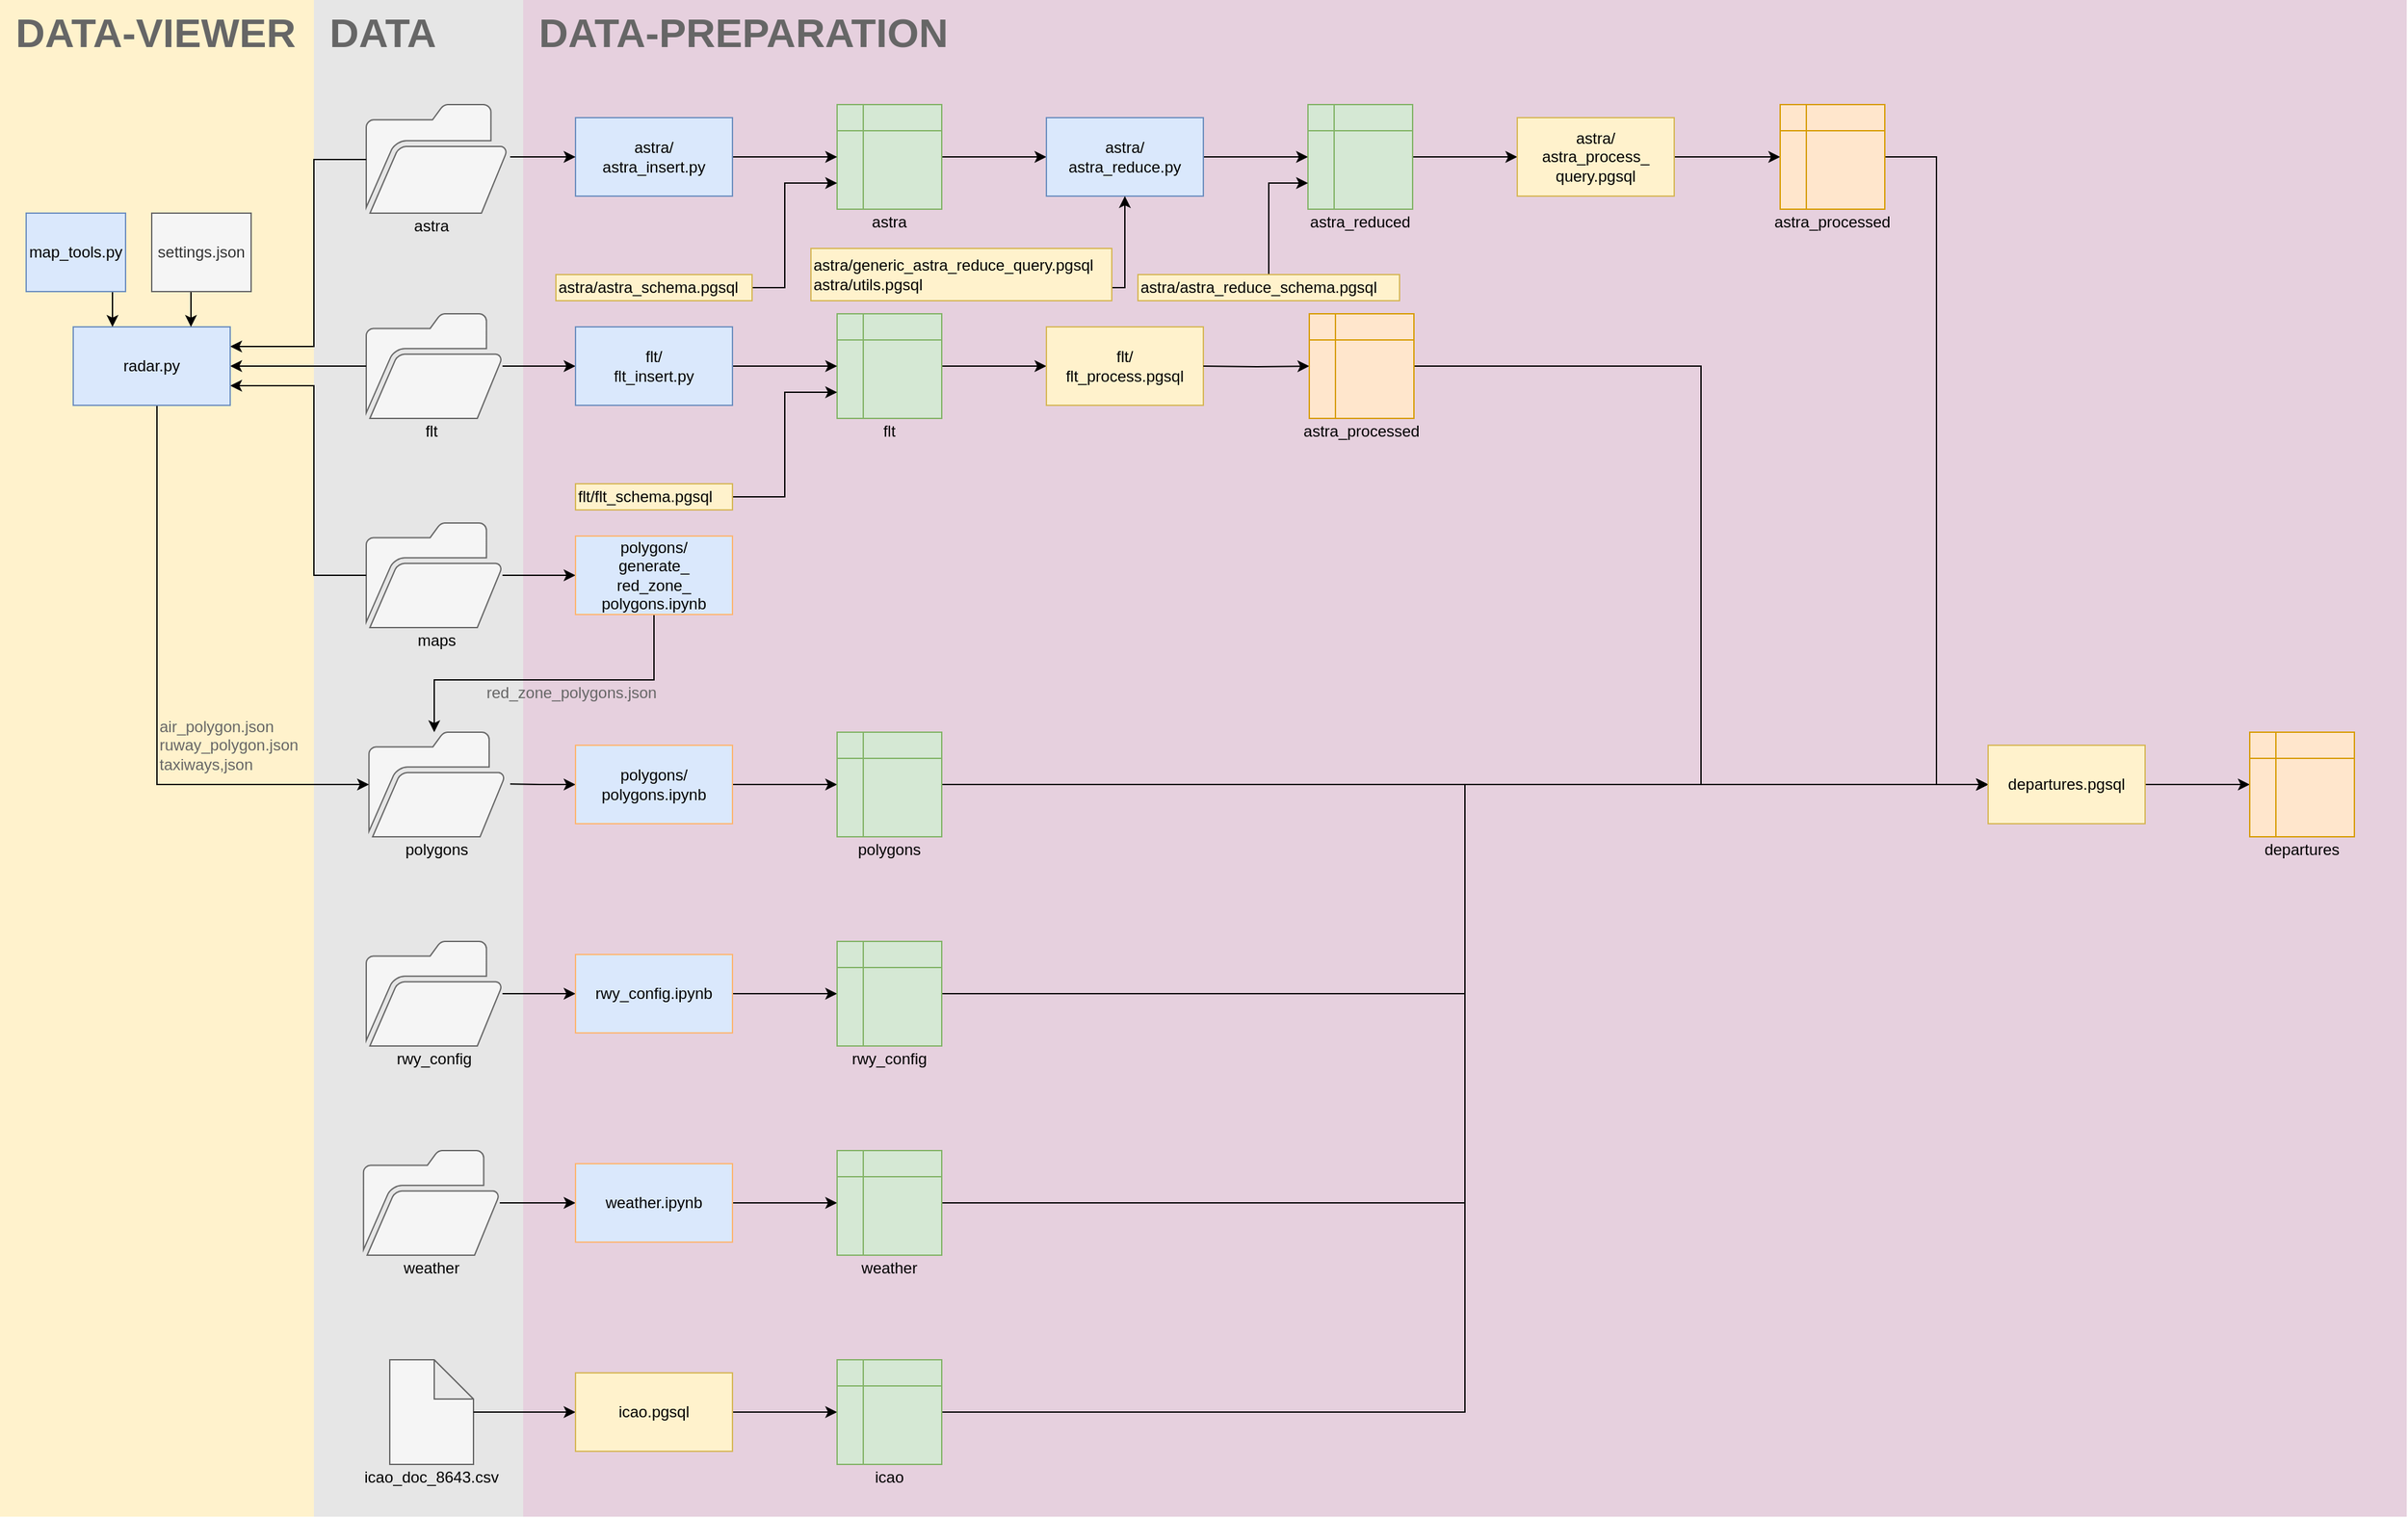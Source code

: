 <mxfile version="14.7.8" type="device"><diagram id="Cz3nSBxjieLtS3n7N6r_" name="Page-1"><mxGraphModel dx="3197" dy="1300" grid="1" gridSize="10" guides="1" tooltips="1" connect="1" arrows="1" fold="1" page="1" pageScale="1" pageWidth="827" pageHeight="1169" math="0" shadow="0"><root><mxCell id="0"/><mxCell id="1" parent="0"/><mxCell id="Nxpa4Mcn7WSmpGCfWJI3-142" value="" style="rounded=0;whiteSpace=wrap;html=1;fontColor=#666666;align=left;strokeColor=none;fillColor=#E6D0DE;" vertex="1" parent="1"><mxGeometry x="240" y="40" width="1440" height="1160" as="geometry"/></mxCell><mxCell id="Nxpa4Mcn7WSmpGCfWJI3-141" value="" style="rounded=0;whiteSpace=wrap;html=1;fontColor=#666666;align=left;strokeColor=none;fillColor=#E6E6E6;" vertex="1" parent="1"><mxGeometry x="80" y="40" width="160" height="1160" as="geometry"/></mxCell><mxCell id="Nxpa4Mcn7WSmpGCfWJI3-140" value="" style="rounded=0;whiteSpace=wrap;html=1;fontColor=#666666;align=left;strokeColor=none;fillColor=#FFF2CC;" vertex="1" parent="1"><mxGeometry x="-160" y="40" width="240" height="1160" as="geometry"/></mxCell><mxCell id="Nxpa4Mcn7WSmpGCfWJI3-3" value="" style="pointerEvents=1;shadow=0;dashed=0;html=1;labelPosition=center;verticalLabelPosition=bottom;verticalAlign=top;outlineConnect=0;align=center;shape=mxgraph.office.concepts.folder_open;fillColor=#f5f5f5;strokeColor=#666666;fontColor=#333333;" vertex="1" parent="1"><mxGeometry x="120" y="440" width="104.19" height="80" as="geometry"/></mxCell><mxCell id="Nxpa4Mcn7WSmpGCfWJI3-1" value="" style="pointerEvents=1;shadow=0;dashed=0;html=1;labelPosition=center;verticalLabelPosition=bottom;verticalAlign=top;outlineConnect=0;align=center;shape=mxgraph.office.concepts.folder_open;fillColor=#f5f5f5;strokeColor=#666666;fontColor=#333333;" vertex="1" parent="1"><mxGeometry x="120" y="120" width="108.09" height="83" as="geometry"/></mxCell><mxCell id="Nxpa4Mcn7WSmpGCfWJI3-2" value="" style="pointerEvents=1;shadow=0;dashed=0;html=1;labelPosition=center;verticalLabelPosition=bottom;verticalAlign=top;outlineConnect=0;align=center;shape=mxgraph.office.concepts.folder_open;fillColor=#f5f5f5;strokeColor=#666666;fontColor=#333333;" vertex="1" parent="1"><mxGeometry x="122.1" y="600" width="104.19" height="80" as="geometry"/></mxCell><mxCell id="Nxpa4Mcn7WSmpGCfWJI3-4" value="" style="pointerEvents=1;shadow=0;dashed=0;html=1;labelPosition=center;verticalLabelPosition=bottom;verticalAlign=top;outlineConnect=0;align=center;shape=mxgraph.office.concepts.folder_open;fillColor=#f5f5f5;strokeColor=#666666;fontColor=#333333;" vertex="1" parent="1"><mxGeometry x="120" y="280" width="104.19" height="80" as="geometry"/></mxCell><mxCell id="Nxpa4Mcn7WSmpGCfWJI3-5" value="" style="pointerEvents=1;shadow=0;dashed=0;html=1;labelPosition=center;verticalLabelPosition=bottom;verticalAlign=top;outlineConnect=0;align=center;shape=mxgraph.office.concepts.folder_open;fillColor=#f5f5f5;strokeColor=#666666;fontColor=#333333;" vertex="1" parent="1"><mxGeometry x="120" y="760" width="104.19" height="80" as="geometry"/></mxCell><mxCell id="Nxpa4Mcn7WSmpGCfWJI3-35" style="edgeStyle=orthogonalEdgeStyle;rounded=0;orthogonalLoop=1;jettySize=auto;html=1;exitX=1;exitY=0.5;exitDx=0;exitDy=0;fontColor=#666666;startArrow=none;startFill=0;endArrow=classic;endFill=1;" edge="1" parent="1" source="Nxpa4Mcn7WSmpGCfWJI3-6" target="Nxpa4Mcn7WSmpGCfWJI3-2"><mxGeometry relative="1" as="geometry"><Array as="points"><mxPoint x="-40" y="320"/><mxPoint x="-40" y="640"/></Array></mxGeometry></mxCell><mxCell id="Nxpa4Mcn7WSmpGCfWJI3-43" style="edgeStyle=orthogonalEdgeStyle;rounded=0;orthogonalLoop=1;jettySize=auto;html=1;exitX=1;exitY=0.25;exitDx=0;exitDy=0;fontColor=#666666;startArrow=classic;startFill=1;endArrow=none;endFill=0;" edge="1" parent="1" source="Nxpa4Mcn7WSmpGCfWJI3-6" target="Nxpa4Mcn7WSmpGCfWJI3-1"><mxGeometry relative="1" as="geometry"><Array as="points"><mxPoint x="80" y="305"/><mxPoint x="80" y="162"/></Array></mxGeometry></mxCell><mxCell id="Nxpa4Mcn7WSmpGCfWJI3-45" style="edgeStyle=orthogonalEdgeStyle;rounded=0;orthogonalLoop=1;jettySize=auto;html=1;exitX=1;exitY=0.5;exitDx=0;exitDy=0;fontColor=#666666;startArrow=classic;startFill=1;endArrow=none;endFill=0;" edge="1" parent="1" source="Nxpa4Mcn7WSmpGCfWJI3-6" target="Nxpa4Mcn7WSmpGCfWJI3-4"><mxGeometry relative="1" as="geometry"/></mxCell><mxCell id="Nxpa4Mcn7WSmpGCfWJI3-46" style="edgeStyle=orthogonalEdgeStyle;rounded=0;orthogonalLoop=1;jettySize=auto;html=1;exitX=1;exitY=0.75;exitDx=0;exitDy=0;fontColor=#666666;startArrow=classic;startFill=1;endArrow=none;endFill=0;" edge="1" parent="1" source="Nxpa4Mcn7WSmpGCfWJI3-6" target="Nxpa4Mcn7WSmpGCfWJI3-3"><mxGeometry relative="1" as="geometry"><Array as="points"><mxPoint x="80" y="335"/><mxPoint x="80" y="480"/></Array></mxGeometry></mxCell><mxCell id="Nxpa4Mcn7WSmpGCfWJI3-6" value="radar.py" style="rounded=0;whiteSpace=wrap;html=1;fillColor=#dae8fc;strokeColor=#6c8ebf;" vertex="1" parent="1"><mxGeometry x="-104" y="290" width="120" height="60" as="geometry"/></mxCell><mxCell id="Nxpa4Mcn7WSmpGCfWJI3-10" value="" style="pointerEvents=1;shadow=0;dashed=0;html=1;labelPosition=center;verticalLabelPosition=bottom;verticalAlign=top;outlineConnect=0;align=center;shape=mxgraph.office.concepts.folder_open;fillColor=#f5f5f5;strokeColor=#666666;fontColor=#333333;" vertex="1" parent="1"><mxGeometry x="117.91" y="920" width="104.19" height="80" as="geometry"/></mxCell><mxCell id="Nxpa4Mcn7WSmpGCfWJI3-12" value="astra" style="text;html=1;strokeColor=none;fillColor=none;align=center;verticalAlign=middle;whiteSpace=wrap;rounded=0;" vertex="1" parent="1"><mxGeometry x="150" y="203" width="40" height="20" as="geometry"/></mxCell><mxCell id="Nxpa4Mcn7WSmpGCfWJI3-13" value="&lt;div&gt;&lt;b&gt;&lt;font style=&quot;font-size: 31px&quot;&gt;DATA&lt;/font&gt;&lt;/b&gt;&lt;/div&gt;" style="text;html=1;strokeColor=none;fillColor=none;align=left;verticalAlign=middle;whiteSpace=wrap;rounded=0;fontColor=#666666;" vertex="1" parent="1"><mxGeometry x="90" y="40" width="470" height="50" as="geometry"/></mxCell><mxCell id="Nxpa4Mcn7WSmpGCfWJI3-15" value="flt" style="text;html=1;strokeColor=none;fillColor=none;align=center;verticalAlign=middle;whiteSpace=wrap;rounded=0;" vertex="1" parent="1"><mxGeometry x="150" y="360" width="40" height="20" as="geometry"/></mxCell><mxCell id="Nxpa4Mcn7WSmpGCfWJI3-16" value="maps" style="text;html=1;strokeColor=none;fillColor=none;align=center;verticalAlign=middle;whiteSpace=wrap;rounded=0;" vertex="1" parent="1"><mxGeometry x="154.05" y="520" width="40" height="20" as="geometry"/></mxCell><mxCell id="Nxpa4Mcn7WSmpGCfWJI3-19" value="&lt;div&gt;polygons&lt;/div&gt;" style="text;html=1;strokeColor=none;fillColor=none;align=center;verticalAlign=middle;whiteSpace=wrap;rounded=0;" vertex="1" parent="1"><mxGeometry x="154.2" y="680" width="40" height="20" as="geometry"/></mxCell><mxCell id="Nxpa4Mcn7WSmpGCfWJI3-20" value="&lt;div&gt;rwy_config&lt;/div&gt;" style="text;html=1;strokeColor=none;fillColor=none;align=center;verticalAlign=middle;whiteSpace=wrap;rounded=0;" vertex="1" parent="1"><mxGeometry x="152.1" y="840" width="40" height="20" as="geometry"/></mxCell><mxCell id="Nxpa4Mcn7WSmpGCfWJI3-22" value="&lt;div&gt;weather&lt;/div&gt;" style="text;html=1;strokeColor=none;fillColor=none;align=center;verticalAlign=middle;whiteSpace=wrap;rounded=0;" vertex="1" parent="1"><mxGeometry x="150.01" y="1000" width="40" height="20" as="geometry"/></mxCell><mxCell id="Nxpa4Mcn7WSmpGCfWJI3-23" style="edgeStyle=orthogonalEdgeStyle;rounded=0;orthogonalLoop=1;jettySize=auto;html=1;exitX=0.5;exitY=1;exitDx=0;exitDy=0;fontColor=#666666;startArrow=classic;startFill=1;endArrow=none;endFill=0;" edge="1" parent="1" source="Nxpa4Mcn7WSmpGCfWJI3-15" target="Nxpa4Mcn7WSmpGCfWJI3-15"><mxGeometry relative="1" as="geometry"/></mxCell><mxCell id="Nxpa4Mcn7WSmpGCfWJI3-31" style="edgeStyle=orthogonalEdgeStyle;rounded=0;orthogonalLoop=1;jettySize=auto;html=1;exitX=0.75;exitY=1;exitDx=0;exitDy=0;entryX=0.25;entryY=0;entryDx=0;entryDy=0;fontColor=#666666;startArrow=none;startFill=0;endArrow=classic;endFill=1;" edge="1" parent="1" source="Nxpa4Mcn7WSmpGCfWJI3-29" target="Nxpa4Mcn7WSmpGCfWJI3-6"><mxGeometry relative="1" as="geometry"/></mxCell><mxCell id="Nxpa4Mcn7WSmpGCfWJI3-29" value="map_tools.py" style="rounded=0;whiteSpace=wrap;html=1;fillColor=#dae8fc;strokeColor=#6c8ebf;" vertex="1" parent="1"><mxGeometry x="-140" y="203" width="76" height="60" as="geometry"/></mxCell><mxCell id="Nxpa4Mcn7WSmpGCfWJI3-32" style="edgeStyle=orthogonalEdgeStyle;rounded=0;orthogonalLoop=1;jettySize=auto;html=1;exitX=0.5;exitY=1;exitDx=0;exitDy=0;entryX=0.75;entryY=0;entryDx=0;entryDy=0;fontColor=#666666;startArrow=none;startFill=0;endArrow=classic;endFill=1;" edge="1" parent="1" source="Nxpa4Mcn7WSmpGCfWJI3-30" target="Nxpa4Mcn7WSmpGCfWJI3-6"><mxGeometry relative="1" as="geometry"/></mxCell><mxCell id="Nxpa4Mcn7WSmpGCfWJI3-30" value="settings.json" style="rounded=0;whiteSpace=wrap;html=1;fillColor=#f5f5f5;strokeColor=#666666;fontColor=#333333;" vertex="1" parent="1"><mxGeometry x="-44" y="203" width="76" height="60" as="geometry"/></mxCell><mxCell id="Nxpa4Mcn7WSmpGCfWJI3-39" style="edgeStyle=orthogonalEdgeStyle;rounded=0;orthogonalLoop=1;jettySize=auto;html=1;exitX=1;exitY=0.5;exitDx=0;exitDy=0;fontColor=#666666;startArrow=none;startFill=0;endArrow=classic;endFill=1;" edge="1" parent="1" source="Nxpa4Mcn7WSmpGCfWJI3-34" target="Nxpa4Mcn7WSmpGCfWJI3-2"><mxGeometry relative="1" as="geometry"><Array as="points"><mxPoint x="340" y="480"/><mxPoint x="340" y="560"/><mxPoint x="172" y="560"/></Array></mxGeometry></mxCell><mxCell id="Nxpa4Mcn7WSmpGCfWJI3-41" style="edgeStyle=orthogonalEdgeStyle;rounded=0;orthogonalLoop=1;jettySize=auto;html=1;exitX=0;exitY=0.5;exitDx=0;exitDy=0;fontColor=#666666;startArrow=classic;startFill=1;endArrow=none;endFill=0;" edge="1" parent="1" source="Nxpa4Mcn7WSmpGCfWJI3-34" target="Nxpa4Mcn7WSmpGCfWJI3-3"><mxGeometry relative="1" as="geometry"/></mxCell><mxCell id="Nxpa4Mcn7WSmpGCfWJI3-34" value="&lt;div&gt;polygons/&lt;/div&gt;&lt;div&gt;generate_&lt;/div&gt;&lt;div&gt;red_zone_&lt;/div&gt;&lt;div&gt;polygons.ipynb&lt;/div&gt;" style="rounded=0;whiteSpace=wrap;html=1;fillColor=#dae8fc;strokeColor=#FFB570;" vertex="1" parent="1"><mxGeometry x="280" y="450" width="120" height="60" as="geometry"/></mxCell><mxCell id="Nxpa4Mcn7WSmpGCfWJI3-37" value="&lt;div&gt;air_polygon.json&lt;/div&gt;&lt;div&gt;ruway_polygon.json&lt;/div&gt;&lt;div&gt;taxiways,json&lt;br&gt;&lt;/div&gt;" style="text;html=1;strokeColor=none;fillColor=none;align=left;verticalAlign=middle;whiteSpace=wrap;rounded=0;fontColor=#666666;" vertex="1" parent="1"><mxGeometry x="-40" y="600" width="40" height="20" as="geometry"/></mxCell><mxCell id="Nxpa4Mcn7WSmpGCfWJI3-38" value="red_zone_polygons.json" style="text;html=1;strokeColor=none;fillColor=none;align=left;verticalAlign=middle;whiteSpace=wrap;rounded=0;fontColor=#666666;" vertex="1" parent="1"><mxGeometry x="210" y="560" width="40" height="20" as="geometry"/></mxCell><mxCell id="Nxpa4Mcn7WSmpGCfWJI3-59" style="edgeStyle=orthogonalEdgeStyle;rounded=0;orthogonalLoop=1;jettySize=auto;html=1;exitX=1;exitY=0.5;exitDx=0;exitDy=0;entryX=0;entryY=0.5;entryDx=0;entryDy=0;fontColor=#666666;startArrow=none;startFill=0;endArrow=classic;endFill=1;" edge="1" parent="1" source="Nxpa4Mcn7WSmpGCfWJI3-47" target="Nxpa4Mcn7WSmpGCfWJI3-58"><mxGeometry relative="1" as="geometry"/></mxCell><mxCell id="Nxpa4Mcn7WSmpGCfWJI3-47" value="" style="shape=internalStorage;whiteSpace=wrap;html=1;backgroundOutline=1;fillColor=#d5e8d4;align=left;strokeColor=#82b366;" vertex="1" parent="1"><mxGeometry x="480" y="120" width="80" height="80" as="geometry"/></mxCell><mxCell id="Nxpa4Mcn7WSmpGCfWJI3-48" value="astra" style="text;html=1;strokeColor=none;fillColor=none;align=center;verticalAlign=middle;whiteSpace=wrap;rounded=0;" vertex="1" parent="1"><mxGeometry x="500" y="200" width="40" height="20" as="geometry"/></mxCell><mxCell id="Nxpa4Mcn7WSmpGCfWJI3-53" style="edgeStyle=orthogonalEdgeStyle;rounded=0;orthogonalLoop=1;jettySize=auto;html=1;exitX=1;exitY=0.5;exitDx=0;exitDy=0;entryX=0;entryY=0.5;entryDx=0;entryDy=0;fontColor=#666666;startArrow=none;startFill=0;endArrow=classic;endFill=1;" edge="1" parent="1" source="Nxpa4Mcn7WSmpGCfWJI3-50" target="Nxpa4Mcn7WSmpGCfWJI3-47"><mxGeometry relative="1" as="geometry"/></mxCell><mxCell id="Nxpa4Mcn7WSmpGCfWJI3-50" value="&lt;div&gt;astra/&lt;/div&gt;&lt;div&gt;astra_insert.py&lt;/div&gt;" style="rounded=0;whiteSpace=wrap;html=1;fillColor=#dae8fc;strokeColor=#6c8ebf;" vertex="1" parent="1"><mxGeometry x="280" y="130" width="120" height="60" as="geometry"/></mxCell><mxCell id="Nxpa4Mcn7WSmpGCfWJI3-52" value="" style="endArrow=classic;html=1;fontColor=#666666;entryX=0;entryY=0.5;entryDx=0;entryDy=0;" edge="1" parent="1" target="Nxpa4Mcn7WSmpGCfWJI3-50"><mxGeometry width="50" height="50" relative="1" as="geometry"><mxPoint x="230" y="160" as="sourcePoint"/><mxPoint x="270" y="170" as="targetPoint"/></mxGeometry></mxCell><mxCell id="Nxpa4Mcn7WSmpGCfWJI3-57" style="edgeStyle=orthogonalEdgeStyle;rounded=0;orthogonalLoop=1;jettySize=auto;html=1;exitX=1;exitY=0.5;exitDx=0;exitDy=0;entryX=0;entryY=0.75;entryDx=0;entryDy=0;fontColor=#666666;startArrow=none;startFill=0;endArrow=classic;endFill=1;" edge="1" parent="1" source="Nxpa4Mcn7WSmpGCfWJI3-54" target="Nxpa4Mcn7WSmpGCfWJI3-47"><mxGeometry relative="1" as="geometry"><Array as="points"><mxPoint x="440" y="260"/><mxPoint x="440" y="180"/></Array></mxGeometry></mxCell><mxCell id="Nxpa4Mcn7WSmpGCfWJI3-54" value="astra/astra_schema.pgsql" style="text;html=1;align=left;verticalAlign=middle;whiteSpace=wrap;rounded=0;fillColor=#fff2cc;strokeColor=#d6b656;" vertex="1" parent="1"><mxGeometry x="265" y="250" width="150" height="20" as="geometry"/></mxCell><mxCell id="Nxpa4Mcn7WSmpGCfWJI3-67" style="edgeStyle=orthogonalEdgeStyle;rounded=0;orthogonalLoop=1;jettySize=auto;html=1;exitX=1;exitY=0.5;exitDx=0;exitDy=0;entryX=0;entryY=0.5;entryDx=0;entryDy=0;fontColor=#666666;startArrow=none;startFill=0;endArrow=classic;endFill=1;" edge="1" parent="1" source="Nxpa4Mcn7WSmpGCfWJI3-58" target="Nxpa4Mcn7WSmpGCfWJI3-64"><mxGeometry relative="1" as="geometry"/></mxCell><mxCell id="Nxpa4Mcn7WSmpGCfWJI3-58" value="&lt;div&gt;astra/&lt;/div&gt;&lt;div&gt;astra_reduce.py&lt;/div&gt;" style="rounded=0;whiteSpace=wrap;html=1;fillColor=#dae8fc;strokeColor=#6c8ebf;" vertex="1" parent="1"><mxGeometry x="640" y="130" width="120" height="60" as="geometry"/></mxCell><mxCell id="Nxpa4Mcn7WSmpGCfWJI3-63" style="edgeStyle=orthogonalEdgeStyle;rounded=0;orthogonalLoop=1;jettySize=auto;html=1;exitX=1;exitY=0.5;exitDx=0;exitDy=0;entryX=0.5;entryY=1;entryDx=0;entryDy=0;fontColor=#666666;startArrow=none;startFill=0;endArrow=classic;endFill=1;" edge="1" parent="1" source="Nxpa4Mcn7WSmpGCfWJI3-62" target="Nxpa4Mcn7WSmpGCfWJI3-58"><mxGeometry relative="1" as="geometry"><Array as="points"><mxPoint x="700" y="260"/></Array></mxGeometry></mxCell><mxCell id="Nxpa4Mcn7WSmpGCfWJI3-62" value="&lt;div&gt;astra/generic_astra_reduce_query.pgsql&lt;/div&gt;&lt;div&gt;astra/utils.pgsql&lt;br&gt;&lt;/div&gt;" style="text;html=1;align=left;verticalAlign=middle;whiteSpace=wrap;rounded=0;fillColor=#fff2cc;strokeColor=#d6b656;" vertex="1" parent="1"><mxGeometry x="460" y="230" width="230" height="40" as="geometry"/></mxCell><mxCell id="Nxpa4Mcn7WSmpGCfWJI3-71" style="edgeStyle=orthogonalEdgeStyle;rounded=0;orthogonalLoop=1;jettySize=auto;html=1;exitX=1;exitY=0.5;exitDx=0;exitDy=0;entryX=0;entryY=0.5;entryDx=0;entryDy=0;fontColor=#666666;startArrow=none;startFill=0;endArrow=classic;endFill=1;" edge="1" parent="1" source="Nxpa4Mcn7WSmpGCfWJI3-64" target="Nxpa4Mcn7WSmpGCfWJI3-70"><mxGeometry relative="1" as="geometry"/></mxCell><mxCell id="Nxpa4Mcn7WSmpGCfWJI3-64" value="" style="shape=internalStorage;whiteSpace=wrap;html=1;backgroundOutline=1;fillColor=#d5e8d4;align=left;strokeColor=#82b366;" vertex="1" parent="1"><mxGeometry x="840" y="120" width="80" height="80" as="geometry"/></mxCell><mxCell id="Nxpa4Mcn7WSmpGCfWJI3-65" value="astra_reduced" style="text;html=1;strokeColor=none;fillColor=none;align=center;verticalAlign=middle;whiteSpace=wrap;rounded=0;" vertex="1" parent="1"><mxGeometry x="860" y="200" width="40" height="20" as="geometry"/></mxCell><mxCell id="Nxpa4Mcn7WSmpGCfWJI3-69" style="edgeStyle=orthogonalEdgeStyle;rounded=0;orthogonalLoop=1;jettySize=auto;html=1;exitX=0.5;exitY=0;exitDx=0;exitDy=0;entryX=0;entryY=0.75;entryDx=0;entryDy=0;fontColor=#666666;startArrow=none;startFill=0;endArrow=classic;endFill=1;" edge="1" parent="1" source="Nxpa4Mcn7WSmpGCfWJI3-68" target="Nxpa4Mcn7WSmpGCfWJI3-64"><mxGeometry relative="1" as="geometry"/></mxCell><mxCell id="Nxpa4Mcn7WSmpGCfWJI3-68" value="astra/astra_reduce_schema.pgsql" style="text;html=1;align=left;verticalAlign=middle;whiteSpace=wrap;rounded=0;fillColor=#fff2cc;strokeColor=#d6b656;" vertex="1" parent="1"><mxGeometry x="710" y="250" width="200" height="20" as="geometry"/></mxCell><mxCell id="Nxpa4Mcn7WSmpGCfWJI3-74" style="edgeStyle=orthogonalEdgeStyle;rounded=0;orthogonalLoop=1;jettySize=auto;html=1;exitX=1;exitY=0.5;exitDx=0;exitDy=0;entryX=0;entryY=0.5;entryDx=0;entryDy=0;fontColor=#666666;startArrow=none;startFill=0;endArrow=classic;endFill=1;" edge="1" parent="1" source="Nxpa4Mcn7WSmpGCfWJI3-70" target="Nxpa4Mcn7WSmpGCfWJI3-72"><mxGeometry relative="1" as="geometry"/></mxCell><mxCell id="Nxpa4Mcn7WSmpGCfWJI3-70" value="&lt;div&gt;astra/&lt;/div&gt;&lt;div&gt;astra_process_&lt;/div&gt;&lt;div&gt;query.pgsql&lt;/div&gt;" style="rounded=0;whiteSpace=wrap;html=1;fillColor=#fff2cc;strokeColor=#d6b656;" vertex="1" parent="1"><mxGeometry x="1000" y="130" width="120" height="60" as="geometry"/></mxCell><mxCell id="Nxpa4Mcn7WSmpGCfWJI3-127" style="edgeStyle=orthogonalEdgeStyle;rounded=0;orthogonalLoop=1;jettySize=auto;html=1;exitX=1;exitY=0.5;exitDx=0;exitDy=0;entryX=0;entryY=0.5;entryDx=0;entryDy=0;fontColor=#666666;startArrow=none;startFill=0;endArrow=classic;endFill=1;" edge="1" parent="1" source="Nxpa4Mcn7WSmpGCfWJI3-72" target="Nxpa4Mcn7WSmpGCfWJI3-124"><mxGeometry relative="1" as="geometry"/></mxCell><mxCell id="Nxpa4Mcn7WSmpGCfWJI3-72" value="" style="shape=internalStorage;whiteSpace=wrap;html=1;backgroundOutline=1;fillColor=#ffe6cc;align=left;strokeColor=#d79b00;" vertex="1" parent="1"><mxGeometry x="1201" y="120" width="80" height="80" as="geometry"/></mxCell><mxCell id="Nxpa4Mcn7WSmpGCfWJI3-73" value="astra_processed" style="text;html=1;strokeColor=none;fillColor=none;align=center;verticalAlign=middle;whiteSpace=wrap;rounded=0;" vertex="1" parent="1"><mxGeometry x="1221" y="200" width="40" height="20" as="geometry"/></mxCell><mxCell id="Nxpa4Mcn7WSmpGCfWJI3-75" value="" style="shape=note;whiteSpace=wrap;html=1;backgroundOutline=1;darkOpacity=0.05;fontColor=#333333;strokeColor=#666666;fillColor=#f5f5f5;align=left;" vertex="1" parent="1"><mxGeometry x="138" y="1080" width="64" height="80" as="geometry"/></mxCell><mxCell id="Nxpa4Mcn7WSmpGCfWJI3-77" value="icao_doc_8643.csv" style="text;html=1;strokeColor=none;fillColor=none;align=center;verticalAlign=middle;whiteSpace=wrap;rounded=0;" vertex="1" parent="1"><mxGeometry x="150" y="1160" width="40" height="20" as="geometry"/></mxCell><mxCell id="Nxpa4Mcn7WSmpGCfWJI3-78" style="edgeStyle=orthogonalEdgeStyle;rounded=0;orthogonalLoop=1;jettySize=auto;html=1;exitX=1;exitY=0.5;exitDx=0;exitDy=0;entryX=0;entryY=0.5;entryDx=0;entryDy=0;fontColor=#666666;startArrow=none;startFill=0;endArrow=classic;endFill=1;" edge="1" parent="1" source="Nxpa4Mcn7WSmpGCfWJI3-79" target="Nxpa4Mcn7WSmpGCfWJI3-85"><mxGeometry relative="1" as="geometry"/></mxCell><mxCell id="Nxpa4Mcn7WSmpGCfWJI3-79" value="" style="shape=internalStorage;whiteSpace=wrap;html=1;backgroundOutline=1;fillColor=#d5e8d4;align=left;strokeColor=#82b366;" vertex="1" parent="1"><mxGeometry x="480" y="280" width="80" height="80" as="geometry"/></mxCell><mxCell id="Nxpa4Mcn7WSmpGCfWJI3-80" value="flt" style="text;html=1;strokeColor=none;fillColor=none;align=center;verticalAlign=middle;whiteSpace=wrap;rounded=0;" vertex="1" parent="1"><mxGeometry x="500" y="360" width="40" height="20" as="geometry"/></mxCell><mxCell id="Nxpa4Mcn7WSmpGCfWJI3-81" style="edgeStyle=orthogonalEdgeStyle;rounded=0;orthogonalLoop=1;jettySize=auto;html=1;exitX=1;exitY=0.5;exitDx=0;exitDy=0;entryX=0;entryY=0.5;entryDx=0;entryDy=0;fontColor=#666666;startArrow=none;startFill=0;endArrow=classic;endFill=1;" edge="1" parent="1" source="Nxpa4Mcn7WSmpGCfWJI3-82" target="Nxpa4Mcn7WSmpGCfWJI3-79"><mxGeometry relative="1" as="geometry"/></mxCell><mxCell id="Nxpa4Mcn7WSmpGCfWJI3-88" style="edgeStyle=orthogonalEdgeStyle;rounded=0;orthogonalLoop=1;jettySize=auto;html=1;exitX=0;exitY=0.5;exitDx=0;exitDy=0;fontColor=#666666;startArrow=classic;startFill=1;endArrow=none;endFill=0;" edge="1" parent="1" source="Nxpa4Mcn7WSmpGCfWJI3-82" target="Nxpa4Mcn7WSmpGCfWJI3-4"><mxGeometry relative="1" as="geometry"/></mxCell><mxCell id="Nxpa4Mcn7WSmpGCfWJI3-82" value="&lt;div&gt;flt/&lt;/div&gt;&lt;div&gt;flt_insert.py&lt;/div&gt;" style="rounded=0;whiteSpace=wrap;html=1;fillColor=#dae8fc;strokeColor=#6c8ebf;" vertex="1" parent="1"><mxGeometry x="280" y="290" width="120" height="60" as="geometry"/></mxCell><mxCell id="Nxpa4Mcn7WSmpGCfWJI3-83" style="edgeStyle=orthogonalEdgeStyle;rounded=0;orthogonalLoop=1;jettySize=auto;html=1;exitX=1;exitY=0.5;exitDx=0;exitDy=0;entryX=0;entryY=0.75;entryDx=0;entryDy=0;fontColor=#666666;startArrow=none;startFill=0;endArrow=classic;endFill=1;" edge="1" parent="1" source="Nxpa4Mcn7WSmpGCfWJI3-84" target="Nxpa4Mcn7WSmpGCfWJI3-79"><mxGeometry relative="1" as="geometry"><Array as="points"><mxPoint x="440" y="420"/><mxPoint x="440" y="340"/></Array></mxGeometry></mxCell><mxCell id="Nxpa4Mcn7WSmpGCfWJI3-84" value="flt/flt_schema.pgsql" style="text;html=1;align=left;verticalAlign=middle;whiteSpace=wrap;rounded=0;fillColor=#fff2cc;strokeColor=#d6b656;" vertex="1" parent="1"><mxGeometry x="280" y="410" width="120" height="20" as="geometry"/></mxCell><mxCell id="Nxpa4Mcn7WSmpGCfWJI3-85" value="&lt;div&gt;flt/&lt;/div&gt;&lt;div&gt;flt_process.pgsql&lt;/div&gt;" style="rounded=0;whiteSpace=wrap;html=1;fillColor=#fff2cc;strokeColor=#d6b656;" vertex="1" parent="1"><mxGeometry x="640" y="290" width="120" height="60" as="geometry"/></mxCell><mxCell id="Nxpa4Mcn7WSmpGCfWJI3-90" style="edgeStyle=orthogonalEdgeStyle;rounded=0;orthogonalLoop=1;jettySize=auto;html=1;exitX=1;exitY=0.5;exitDx=0;exitDy=0;entryX=0;entryY=0.5;entryDx=0;entryDy=0;fontColor=#666666;startArrow=none;startFill=0;endArrow=classic;endFill=1;" edge="1" parent="1" target="Nxpa4Mcn7WSmpGCfWJI3-91"><mxGeometry relative="1" as="geometry"><mxPoint x="760" y="320" as="sourcePoint"/></mxGeometry></mxCell><mxCell id="Nxpa4Mcn7WSmpGCfWJI3-128" style="edgeStyle=orthogonalEdgeStyle;rounded=0;orthogonalLoop=1;jettySize=auto;html=1;exitX=1;exitY=0.5;exitDx=0;exitDy=0;entryX=0;entryY=0.5;entryDx=0;entryDy=0;fontColor=#666666;startArrow=none;startFill=0;endArrow=classic;endFill=1;" edge="1" parent="1" source="Nxpa4Mcn7WSmpGCfWJI3-91" target="Nxpa4Mcn7WSmpGCfWJI3-124"><mxGeometry relative="1" as="geometry"/></mxCell><mxCell id="Nxpa4Mcn7WSmpGCfWJI3-91" value="" style="shape=internalStorage;whiteSpace=wrap;html=1;backgroundOutline=1;fillColor=#ffe6cc;align=left;strokeColor=#d79b00;" vertex="1" parent="1"><mxGeometry x="841" y="280" width="80" height="80" as="geometry"/></mxCell><mxCell id="Nxpa4Mcn7WSmpGCfWJI3-92" value="astra_processed" style="text;html=1;strokeColor=none;fillColor=none;align=center;verticalAlign=middle;whiteSpace=wrap;rounded=0;" vertex="1" parent="1"><mxGeometry x="861" y="360" width="40" height="20" as="geometry"/></mxCell><mxCell id="Nxpa4Mcn7WSmpGCfWJI3-97" style="edgeStyle=orthogonalEdgeStyle;rounded=0;orthogonalLoop=1;jettySize=auto;html=1;exitX=0;exitY=0.5;exitDx=0;exitDy=0;entryX=1.036;entryY=0.496;entryDx=0;entryDy=0;entryPerimeter=0;fontColor=#666666;startArrow=classic;startFill=1;endArrow=none;endFill=0;" edge="1" parent="1" source="Nxpa4Mcn7WSmpGCfWJI3-93" target="Nxpa4Mcn7WSmpGCfWJI3-2"><mxGeometry relative="1" as="geometry"/></mxCell><mxCell id="Nxpa4Mcn7WSmpGCfWJI3-109" style="edgeStyle=orthogonalEdgeStyle;rounded=0;orthogonalLoop=1;jettySize=auto;html=1;exitX=1;exitY=0.5;exitDx=0;exitDy=0;entryX=0;entryY=0.5;entryDx=0;entryDy=0;fontColor=#666666;startArrow=none;startFill=0;endArrow=classic;endFill=1;" edge="1" parent="1" source="Nxpa4Mcn7WSmpGCfWJI3-93" target="Nxpa4Mcn7WSmpGCfWJI3-101"><mxGeometry relative="1" as="geometry"/></mxCell><mxCell id="Nxpa4Mcn7WSmpGCfWJI3-93" value="&lt;div&gt;polygons/&lt;/div&gt;polygons.ipynb" style="rounded=0;whiteSpace=wrap;html=1;fillColor=#dae8fc;strokeColor=#FFB570;" vertex="1" parent="1"><mxGeometry x="280" y="610" width="120" height="60" as="geometry"/></mxCell><mxCell id="Nxpa4Mcn7WSmpGCfWJI3-98" style="edgeStyle=orthogonalEdgeStyle;rounded=0;orthogonalLoop=1;jettySize=auto;html=1;exitX=0;exitY=0.5;exitDx=0;exitDy=0;fontColor=#666666;startArrow=classic;startFill=1;endArrow=none;endFill=0;" edge="1" parent="1" source="Nxpa4Mcn7WSmpGCfWJI3-94" target="Nxpa4Mcn7WSmpGCfWJI3-5"><mxGeometry relative="1" as="geometry"/></mxCell><mxCell id="Nxpa4Mcn7WSmpGCfWJI3-110" style="edgeStyle=orthogonalEdgeStyle;rounded=0;orthogonalLoop=1;jettySize=auto;html=1;exitX=1;exitY=0.5;exitDx=0;exitDy=0;entryX=0;entryY=0.5;entryDx=0;entryDy=0;fontColor=#666666;startArrow=none;startFill=0;endArrow=classic;endFill=1;" edge="1" parent="1" source="Nxpa4Mcn7WSmpGCfWJI3-94" target="Nxpa4Mcn7WSmpGCfWJI3-103"><mxGeometry relative="1" as="geometry"/></mxCell><mxCell id="Nxpa4Mcn7WSmpGCfWJI3-94" value="&lt;div&gt;rwy_config.ipynb&lt;/div&gt;" style="rounded=0;whiteSpace=wrap;html=1;fillColor=#DAE8FC;strokeColor=#FFB570;" vertex="1" parent="1"><mxGeometry x="280" y="770" width="120" height="60" as="geometry"/></mxCell><mxCell id="Nxpa4Mcn7WSmpGCfWJI3-99" style="edgeStyle=orthogonalEdgeStyle;rounded=0;orthogonalLoop=1;jettySize=auto;html=1;exitX=0;exitY=0.5;exitDx=0;exitDy=0;fontColor=#666666;startArrow=classic;startFill=1;endArrow=none;endFill=0;" edge="1" parent="1" source="Nxpa4Mcn7WSmpGCfWJI3-95" target="Nxpa4Mcn7WSmpGCfWJI3-10"><mxGeometry relative="1" as="geometry"/></mxCell><mxCell id="Nxpa4Mcn7WSmpGCfWJI3-111" style="edgeStyle=orthogonalEdgeStyle;rounded=0;orthogonalLoop=1;jettySize=auto;html=1;exitX=1;exitY=0.5;exitDx=0;exitDy=0;entryX=0;entryY=0.5;entryDx=0;entryDy=0;fontColor=#666666;startArrow=none;startFill=0;endArrow=classic;endFill=1;" edge="1" parent="1" source="Nxpa4Mcn7WSmpGCfWJI3-95" target="Nxpa4Mcn7WSmpGCfWJI3-105"><mxGeometry relative="1" as="geometry"/></mxCell><mxCell id="Nxpa4Mcn7WSmpGCfWJI3-95" value="&lt;div&gt;weather.ipynb&lt;/div&gt;" style="rounded=0;whiteSpace=wrap;html=1;fillColor=#dae8fc;strokeColor=#FFB570;" vertex="1" parent="1"><mxGeometry x="280" y="930" width="120" height="60" as="geometry"/></mxCell><mxCell id="Nxpa4Mcn7WSmpGCfWJI3-100" style="edgeStyle=orthogonalEdgeStyle;rounded=0;orthogonalLoop=1;jettySize=auto;html=1;exitX=0;exitY=0.5;exitDx=0;exitDy=0;fontColor=#666666;startArrow=classic;startFill=1;endArrow=none;endFill=0;" edge="1" parent="1" source="Nxpa4Mcn7WSmpGCfWJI3-96" target="Nxpa4Mcn7WSmpGCfWJI3-75"><mxGeometry relative="1" as="geometry"/></mxCell><mxCell id="Nxpa4Mcn7WSmpGCfWJI3-112" style="edgeStyle=orthogonalEdgeStyle;rounded=0;orthogonalLoop=1;jettySize=auto;html=1;exitX=1;exitY=0.5;exitDx=0;exitDy=0;entryX=0;entryY=0.5;entryDx=0;entryDy=0;fontColor=#666666;startArrow=none;startFill=0;endArrow=classic;endFill=1;" edge="1" parent="1" source="Nxpa4Mcn7WSmpGCfWJI3-96" target="Nxpa4Mcn7WSmpGCfWJI3-107"><mxGeometry relative="1" as="geometry"/></mxCell><mxCell id="Nxpa4Mcn7WSmpGCfWJI3-96" value="icao.pgsql" style="rounded=0;whiteSpace=wrap;html=1;fillColor=#fff2cc;strokeColor=#d6b656;" vertex="1" parent="1"><mxGeometry x="280" y="1090" width="120" height="60" as="geometry"/></mxCell><mxCell id="Nxpa4Mcn7WSmpGCfWJI3-129" style="edgeStyle=orthogonalEdgeStyle;rounded=0;orthogonalLoop=1;jettySize=auto;html=1;exitX=1;exitY=0.5;exitDx=0;exitDy=0;entryX=0;entryY=0.5;entryDx=0;entryDy=0;fontColor=#666666;startArrow=none;startFill=0;endArrow=classic;endFill=1;" edge="1" parent="1" source="Nxpa4Mcn7WSmpGCfWJI3-101" target="Nxpa4Mcn7WSmpGCfWJI3-124"><mxGeometry relative="1" as="geometry"/></mxCell><mxCell id="Nxpa4Mcn7WSmpGCfWJI3-101" value="" style="shape=internalStorage;whiteSpace=wrap;html=1;backgroundOutline=1;fillColor=#d5e8d4;align=left;strokeColor=#82b366;" vertex="1" parent="1"><mxGeometry x="480" y="600" width="80" height="80" as="geometry"/></mxCell><mxCell id="Nxpa4Mcn7WSmpGCfWJI3-102" value="polygons" style="text;html=1;strokeColor=none;fillColor=none;align=center;verticalAlign=middle;whiteSpace=wrap;rounded=0;" vertex="1" parent="1"><mxGeometry x="500" y="680" width="40" height="20" as="geometry"/></mxCell><mxCell id="Nxpa4Mcn7WSmpGCfWJI3-130" style="edgeStyle=orthogonalEdgeStyle;rounded=0;orthogonalLoop=1;jettySize=auto;html=1;exitX=1;exitY=0.5;exitDx=0;exitDy=0;fontColor=#666666;startArrow=none;startFill=0;endArrow=classic;endFill=1;" edge="1" parent="1" source="Nxpa4Mcn7WSmpGCfWJI3-103"><mxGeometry relative="1" as="geometry"><mxPoint x="1360" y="640" as="targetPoint"/><Array as="points"><mxPoint x="960" y="800"/><mxPoint x="960" y="640"/></Array></mxGeometry></mxCell><mxCell id="Nxpa4Mcn7WSmpGCfWJI3-103" value="" style="shape=internalStorage;whiteSpace=wrap;html=1;backgroundOutline=1;fillColor=#d5e8d4;align=left;strokeColor=#82b366;" vertex="1" parent="1"><mxGeometry x="480" y="760" width="80" height="80" as="geometry"/></mxCell><mxCell id="Nxpa4Mcn7WSmpGCfWJI3-104" value="rwy_config" style="text;html=1;strokeColor=none;fillColor=none;align=center;verticalAlign=middle;whiteSpace=wrap;rounded=0;" vertex="1" parent="1"><mxGeometry x="500" y="840" width="40" height="20" as="geometry"/></mxCell><mxCell id="Nxpa4Mcn7WSmpGCfWJI3-131" style="edgeStyle=orthogonalEdgeStyle;rounded=0;orthogonalLoop=1;jettySize=auto;html=1;exitX=1;exitY=0.5;exitDx=0;exitDy=0;entryX=0;entryY=0.5;entryDx=0;entryDy=0;fontColor=#666666;startArrow=none;startFill=0;endArrow=classic;endFill=1;" edge="1" parent="1" source="Nxpa4Mcn7WSmpGCfWJI3-105" target="Nxpa4Mcn7WSmpGCfWJI3-124"><mxGeometry relative="1" as="geometry"/></mxCell><mxCell id="Nxpa4Mcn7WSmpGCfWJI3-105" value="" style="shape=internalStorage;whiteSpace=wrap;html=1;backgroundOutline=1;fillColor=#d5e8d4;align=left;strokeColor=#82b366;" vertex="1" parent="1"><mxGeometry x="480" y="920" width="80" height="80" as="geometry"/></mxCell><mxCell id="Nxpa4Mcn7WSmpGCfWJI3-106" value="weather" style="text;html=1;strokeColor=none;fillColor=none;align=center;verticalAlign=middle;whiteSpace=wrap;rounded=0;" vertex="1" parent="1"><mxGeometry x="500" y="1000" width="40" height="20" as="geometry"/></mxCell><mxCell id="Nxpa4Mcn7WSmpGCfWJI3-132" style="edgeStyle=orthogonalEdgeStyle;rounded=0;orthogonalLoop=1;jettySize=auto;html=1;exitX=1;exitY=0.5;exitDx=0;exitDy=0;entryX=0;entryY=0.5;entryDx=0;entryDy=0;fontColor=#666666;startArrow=none;startFill=0;endArrow=classic;endFill=1;" edge="1" parent="1" source="Nxpa4Mcn7WSmpGCfWJI3-107" target="Nxpa4Mcn7WSmpGCfWJI3-124"><mxGeometry relative="1" as="geometry"/></mxCell><mxCell id="Nxpa4Mcn7WSmpGCfWJI3-107" value="" style="shape=internalStorage;whiteSpace=wrap;html=1;backgroundOutline=1;fillColor=#d5e8d4;align=left;strokeColor=#82b366;" vertex="1" parent="1"><mxGeometry x="480" y="1080" width="80" height="80" as="geometry"/></mxCell><mxCell id="Nxpa4Mcn7WSmpGCfWJI3-108" value="icao" style="text;html=1;strokeColor=none;fillColor=none;align=center;verticalAlign=middle;whiteSpace=wrap;rounded=0;" vertex="1" parent="1"><mxGeometry x="500" y="1160" width="40" height="20" as="geometry"/></mxCell><mxCell id="Nxpa4Mcn7WSmpGCfWJI3-136" style="edgeStyle=orthogonalEdgeStyle;rounded=0;orthogonalLoop=1;jettySize=auto;html=1;exitX=1;exitY=0.5;exitDx=0;exitDy=0;entryX=0;entryY=0.5;entryDx=0;entryDy=0;fontColor=#666666;startArrow=none;startFill=0;endArrow=classic;endFill=1;" edge="1" parent="1" source="Nxpa4Mcn7WSmpGCfWJI3-124" target="Nxpa4Mcn7WSmpGCfWJI3-133"><mxGeometry relative="1" as="geometry"/></mxCell><mxCell id="Nxpa4Mcn7WSmpGCfWJI3-124" value="&lt;div&gt;departures.pgsql&lt;/div&gt;" style="rounded=0;whiteSpace=wrap;html=1;fillColor=#fff2cc;strokeColor=#d6b656;" vertex="1" parent="1"><mxGeometry x="1360" y="610" width="120" height="60" as="geometry"/></mxCell><mxCell id="Nxpa4Mcn7WSmpGCfWJI3-133" value="" style="shape=internalStorage;whiteSpace=wrap;html=1;backgroundOutline=1;fillColor=#ffe6cc;align=left;strokeColor=#d79b00;" vertex="1" parent="1"><mxGeometry x="1560" y="600" width="80" height="80" as="geometry"/></mxCell><mxCell id="Nxpa4Mcn7WSmpGCfWJI3-134" value="departures" style="text;html=1;strokeColor=none;fillColor=none;align=center;verticalAlign=middle;whiteSpace=wrap;rounded=0;" vertex="1" parent="1"><mxGeometry x="1580" y="680" width="40" height="20" as="geometry"/></mxCell><mxCell id="Nxpa4Mcn7WSmpGCfWJI3-137" value="&lt;div&gt;&lt;b&gt;&lt;font style=&quot;font-size: 31px&quot;&gt;DATA-VIEWER&lt;/font&gt;&lt;/b&gt;&lt;/div&gt;" style="text;html=1;strokeColor=none;fillColor=none;align=left;verticalAlign=middle;whiteSpace=wrap;rounded=0;fontColor=#666666;" vertex="1" parent="1"><mxGeometry x="-150" y="40" width="470" height="50" as="geometry"/></mxCell><mxCell id="Nxpa4Mcn7WSmpGCfWJI3-138" value="&lt;div&gt;&lt;b&gt;&lt;font style=&quot;font-size: 31px&quot;&gt;DATA-PREPARATION&lt;/font&gt;&lt;/b&gt;&lt;/div&gt;" style="text;html=1;strokeColor=none;fillColor=none;align=left;verticalAlign=middle;whiteSpace=wrap;rounded=0;fontColor=#666666;" vertex="1" parent="1"><mxGeometry x="250" y="40" width="470" height="50" as="geometry"/></mxCell></root></mxGraphModel></diagram></mxfile>